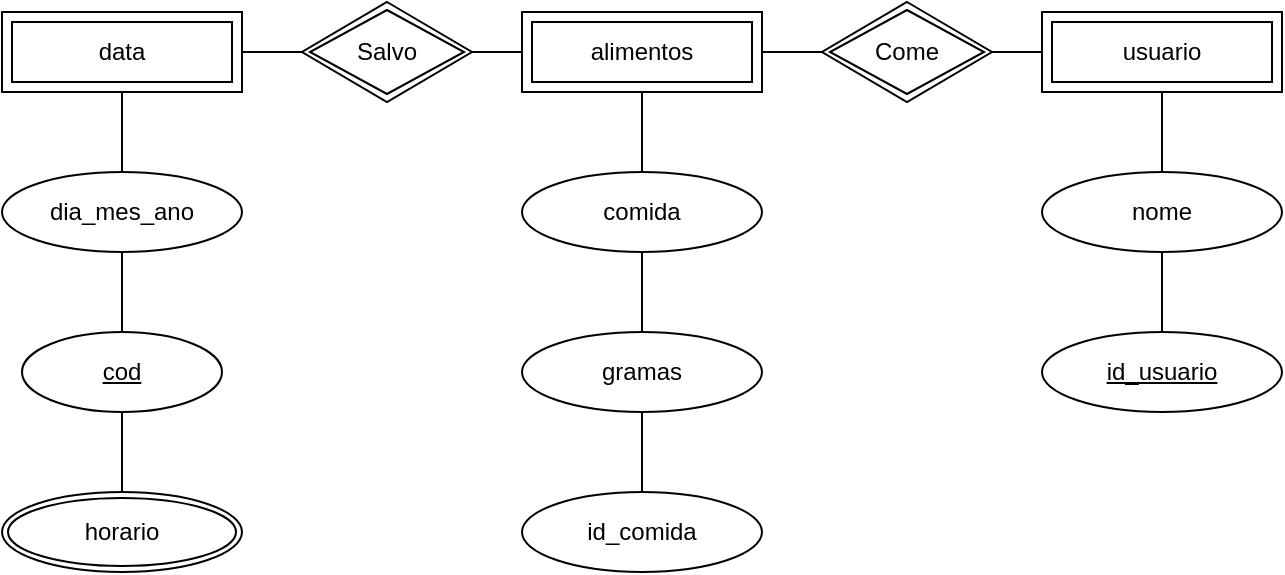 <mxfile version="15.1.3" type="device" pages="2"><diagram id="PWeCyZpY2ihINVN7u3GQ" name="Page-1"><mxGraphModel dx="1422" dy="822" grid="1" gridSize="10" guides="1" tooltips="1" connect="1" arrows="1" fold="1" page="1" pageScale="1" pageWidth="850" pageHeight="1100" math="0" shadow="0"><root><mxCell id="0"/><mxCell id="1" parent="0"/><mxCell id="b40gj8-L2qnp9VPfhcE5-8" value="usuario" style="shape=ext;margin=3;double=1;whiteSpace=wrap;html=1;align=center;" parent="1" vertex="1"><mxGeometry x="560" y="40" width="120" height="40" as="geometry"/></mxCell><mxCell id="b40gj8-L2qnp9VPfhcE5-9" value="data" style="shape=ext;margin=3;double=1;whiteSpace=wrap;html=1;align=center;" parent="1" vertex="1"><mxGeometry x="40" y="40" width="120" height="40" as="geometry"/></mxCell><mxCell id="b40gj8-L2qnp9VPfhcE5-10" value="alimentos" style="shape=ext;margin=3;double=1;whiteSpace=wrap;html=1;align=center;" parent="1" vertex="1"><mxGeometry x="300" y="40" width="120" height="40" as="geometry"/></mxCell><mxCell id="b40gj8-L2qnp9VPfhcE5-11" value="nome" style="ellipse;whiteSpace=wrap;html=1;align=center;" parent="1" vertex="1"><mxGeometry x="560" y="120" width="120" height="40" as="geometry"/></mxCell><mxCell id="b40gj8-L2qnp9VPfhcE5-12" value="comida" style="ellipse;whiteSpace=wrap;html=1;align=center;" parent="1" vertex="1"><mxGeometry x="300" y="120" width="120" height="40" as="geometry"/></mxCell><mxCell id="b40gj8-L2qnp9VPfhcE5-13" value="gramas" style="ellipse;whiteSpace=wrap;html=1;align=center;" parent="1" vertex="1"><mxGeometry x="300" y="200" width="120" height="40" as="geometry"/></mxCell><mxCell id="b40gj8-L2qnp9VPfhcE5-14" value="cod" style="ellipse;whiteSpace=wrap;html=1;align=center;fontStyle=4;" parent="1" vertex="1"><mxGeometry x="50" y="200" width="100" height="40" as="geometry"/></mxCell><mxCell id="b40gj8-L2qnp9VPfhcE5-16" value="id_comida" style="ellipse;whiteSpace=wrap;html=1;align=center;" parent="1" vertex="1"><mxGeometry x="300" y="280" width="120" height="40" as="geometry"/></mxCell><mxCell id="b40gj8-L2qnp9VPfhcE5-17" value="id_usuario&lt;br&gt;" style="ellipse;whiteSpace=wrap;html=1;align=center;fontStyle=4;" parent="1" vertex="1"><mxGeometry x="560" y="200" width="120" height="40" as="geometry"/></mxCell><mxCell id="rHIJjlsMWRBKNtpjvM2J-3" value="" style="endArrow=none;html=1;entryX=0.5;entryY=1;entryDx=0;entryDy=0;exitX=0.5;exitY=0;exitDx=0;exitDy=0;" edge="1" parent="1" source="b40gj8-L2qnp9VPfhcE5-11" target="b40gj8-L2qnp9VPfhcE5-8"><mxGeometry width="50" height="50" relative="1" as="geometry"><mxPoint x="610" y="130" as="sourcePoint"/><mxPoint x="660" y="80" as="targetPoint"/></mxGeometry></mxCell><mxCell id="rHIJjlsMWRBKNtpjvM2J-4" value="" style="endArrow=none;html=1;entryX=0.5;entryY=0;entryDx=0;entryDy=0;exitX=0.5;exitY=1;exitDx=0;exitDy=0;" edge="1" parent="1" source="b40gj8-L2qnp9VPfhcE5-11" target="b40gj8-L2qnp9VPfhcE5-17"><mxGeometry width="50" height="50" relative="1" as="geometry"><mxPoint x="710" y="150" as="sourcePoint"/><mxPoint x="630" y="90" as="targetPoint"/></mxGeometry></mxCell><mxCell id="rHIJjlsMWRBKNtpjvM2J-5" value="" style="endArrow=none;html=1;entryX=0.5;entryY=1;entryDx=0;entryDy=0;exitX=0.5;exitY=0;exitDx=0;exitDy=0;" edge="1" parent="1" source="b40gj8-L2qnp9VPfhcE5-12" target="b40gj8-L2qnp9VPfhcE5-10"><mxGeometry width="50" height="50" relative="1" as="geometry"><mxPoint x="640" y="140" as="sourcePoint"/><mxPoint x="640" y="100" as="targetPoint"/></mxGeometry></mxCell><mxCell id="rHIJjlsMWRBKNtpjvM2J-6" value="" style="endArrow=none;html=1;entryX=0.5;entryY=1;entryDx=0;entryDy=0;exitX=0.5;exitY=0;exitDx=0;exitDy=0;" edge="1" parent="1" source="b40gj8-L2qnp9VPfhcE5-13" target="b40gj8-L2qnp9VPfhcE5-12"><mxGeometry width="50" height="50" relative="1" as="geometry"><mxPoint x="370" y="130" as="sourcePoint"/><mxPoint x="370" y="90" as="targetPoint"/></mxGeometry></mxCell><mxCell id="rHIJjlsMWRBKNtpjvM2J-7" value="" style="endArrow=none;html=1;entryX=0.5;entryY=1;entryDx=0;entryDy=0;exitX=0.5;exitY=0;exitDx=0;exitDy=0;" edge="1" parent="1" source="b40gj8-L2qnp9VPfhcE5-16" target="b40gj8-L2qnp9VPfhcE5-13"><mxGeometry width="50" height="50" relative="1" as="geometry"><mxPoint x="370" y="210" as="sourcePoint"/><mxPoint x="370" y="170" as="targetPoint"/></mxGeometry></mxCell><mxCell id="rHIJjlsMWRBKNtpjvM2J-8" value="" style="endArrow=none;html=1;entryX=0.5;entryY=1;entryDx=0;entryDy=0;exitX=0.5;exitY=0;exitDx=0;exitDy=0;" edge="1" parent="1" target="b40gj8-L2qnp9VPfhcE5-9"><mxGeometry width="50" height="50" relative="1" as="geometry"><mxPoint x="100" y="120" as="sourcePoint"/><mxPoint x="380" y="180" as="targetPoint"/></mxGeometry></mxCell><mxCell id="rHIJjlsMWRBKNtpjvM2J-9" value="" style="endArrow=none;html=1;entryX=0.5;entryY=1;entryDx=0;entryDy=0;exitX=0.5;exitY=0;exitDx=0;exitDy=0;" edge="1" parent="1" source="b40gj8-L2qnp9VPfhcE5-14"><mxGeometry width="50" height="50" relative="1" as="geometry"><mxPoint x="390" y="230" as="sourcePoint"/><mxPoint x="100" y="160" as="targetPoint"/></mxGeometry></mxCell><mxCell id="rHIJjlsMWRBKNtpjvM2J-11" value="Come" style="shape=rhombus;double=1;perimeter=rhombusPerimeter;whiteSpace=wrap;html=1;align=center;" vertex="1" parent="1"><mxGeometry x="450" y="35" width="85" height="50" as="geometry"/></mxCell><mxCell id="rHIJjlsMWRBKNtpjvM2J-13" value="" style="endArrow=none;html=1;entryX=0;entryY=0.5;entryDx=0;entryDy=0;exitX=1;exitY=0.5;exitDx=0;exitDy=0;" edge="1" parent="1" source="rHIJjlsMWRBKNtpjvM2J-11" target="b40gj8-L2qnp9VPfhcE5-8"><mxGeometry width="50" height="50" relative="1" as="geometry"><mxPoint x="370" y="130" as="sourcePoint"/><mxPoint x="370" y="90" as="targetPoint"/></mxGeometry></mxCell><mxCell id="rHIJjlsMWRBKNtpjvM2J-15" value="" style="endArrow=none;html=1;entryX=0;entryY=0.5;entryDx=0;entryDy=0;exitX=1;exitY=0.5;exitDx=0;exitDy=0;" edge="1" parent="1" source="b40gj8-L2qnp9VPfhcE5-10" target="rHIJjlsMWRBKNtpjvM2J-11"><mxGeometry width="50" height="50" relative="1" as="geometry"><mxPoint x="545" y="70" as="sourcePoint"/><mxPoint x="570" y="70" as="targetPoint"/></mxGeometry></mxCell><mxCell id="rHIJjlsMWRBKNtpjvM2J-17" value="Salvo" style="shape=rhombus;double=1;perimeter=rhombusPerimeter;whiteSpace=wrap;html=1;align=center;" vertex="1" parent="1"><mxGeometry x="190" y="35" width="85" height="50" as="geometry"/></mxCell><mxCell id="rHIJjlsMWRBKNtpjvM2J-18" value="" style="endArrow=none;html=1;exitX=1;exitY=0.5;exitDx=0;exitDy=0;" edge="1" parent="1" source="rHIJjlsMWRBKNtpjvM2J-17"><mxGeometry width="50" height="50" relative="1" as="geometry"><mxPoint x="545" y="70" as="sourcePoint"/><mxPoint x="300" y="60" as="targetPoint"/></mxGeometry></mxCell><mxCell id="rHIJjlsMWRBKNtpjvM2J-19" value="" style="endArrow=none;html=1;entryX=1;entryY=0.5;entryDx=0;entryDy=0;" edge="1" parent="1" target="b40gj8-L2qnp9VPfhcE5-9"><mxGeometry width="50" height="50" relative="1" as="geometry"><mxPoint x="190" y="60" as="sourcePoint"/><mxPoint x="310" y="70" as="targetPoint"/></mxGeometry></mxCell><mxCell id="2lBOiR81SFTS-B1WVFHg-1" value="horario" style="ellipse;shape=doubleEllipse;margin=3;whiteSpace=wrap;html=1;align=center;" vertex="1" parent="1"><mxGeometry x="40" y="280" width="120" height="40" as="geometry"/></mxCell><mxCell id="2lBOiR81SFTS-B1WVFHg-2" value="dia_mes_ano" style="ellipse;whiteSpace=wrap;html=1;align=center;" vertex="1" parent="1"><mxGeometry x="40" y="120" width="120" height="40" as="geometry"/></mxCell><mxCell id="2lBOiR81SFTS-B1WVFHg-3" value="" style="endArrow=none;html=1;entryX=0.5;entryY=0;entryDx=0;entryDy=0;exitX=0.5;exitY=1;exitDx=0;exitDy=0;" edge="1" parent="1" source="b40gj8-L2qnp9VPfhcE5-14" target="2lBOiR81SFTS-B1WVFHg-1"><mxGeometry width="50" height="50" relative="1" as="geometry"><mxPoint x="110" y="210" as="sourcePoint"/><mxPoint x="110" y="170" as="targetPoint"/></mxGeometry></mxCell></root></mxGraphModel></diagram><diagram id="Ysmimv1iyj3RPwOpBMoS" name="Page-2"><mxGraphModel dx="1422" dy="822" grid="1" gridSize="10" guides="1" tooltips="1" connect="1" arrows="1" fold="1" page="1" pageScale="1" pageWidth="850" pageHeight="1100" math="0" shadow="0"><root><mxCell id="bmRQiZLJ-EJA_0mN1SdH-0"/><mxCell id="bmRQiZLJ-EJA_0mN1SdH-1" parent="bmRQiZLJ-EJA_0mN1SdH-0"/><mxCell id="gAmN8zf-klbWK2DB4wlw-0" value="usuario" style="shape=table;startSize=30;container=1;collapsible=1;childLayout=tableLayout;fixedRows=1;rowLines=0;fontStyle=1;align=center;resizeLast=1;" parent="bmRQiZLJ-EJA_0mN1SdH-1" vertex="1"><mxGeometry x="40" y="40" width="180" height="120" as="geometry"/></mxCell><mxCell id="gAmN8zf-klbWK2DB4wlw-1" value="" style="shape=partialRectangle;collapsible=0;dropTarget=0;pointerEvents=0;fillColor=none;top=0;left=0;bottom=1;right=0;points=[[0,0.5],[1,0.5]];portConstraint=eastwest;" parent="gAmN8zf-klbWK2DB4wlw-0" vertex="1"><mxGeometry y="30" width="180" height="30" as="geometry"/></mxCell><mxCell id="gAmN8zf-klbWK2DB4wlw-2" value="PK" style="shape=partialRectangle;connectable=0;fillColor=none;top=0;left=0;bottom=0;right=0;fontStyle=1;overflow=hidden;" parent="gAmN8zf-klbWK2DB4wlw-1" vertex="1"><mxGeometry width="30" height="30" as="geometry"/></mxCell><mxCell id="gAmN8zf-klbWK2DB4wlw-3" value="id_usuario" style="shape=partialRectangle;connectable=0;fillColor=none;top=0;left=0;bottom=0;right=0;align=left;spacingLeft=6;fontStyle=5;overflow=hidden;" parent="gAmN8zf-klbWK2DB4wlw-1" vertex="1"><mxGeometry x="30" width="150" height="30" as="geometry"/></mxCell><mxCell id="gAmN8zf-klbWK2DB4wlw-4" value="" style="shape=partialRectangle;collapsible=0;dropTarget=0;pointerEvents=0;fillColor=none;top=0;left=0;bottom=0;right=0;points=[[0,0.5],[1,0.5]];portConstraint=eastwest;" parent="gAmN8zf-klbWK2DB4wlw-0" vertex="1"><mxGeometry y="60" width="180" height="30" as="geometry"/></mxCell><mxCell id="gAmN8zf-klbWK2DB4wlw-5" value="" style="shape=partialRectangle;connectable=0;fillColor=none;top=0;left=0;bottom=0;right=0;editable=1;overflow=hidden;" parent="gAmN8zf-klbWK2DB4wlw-4" vertex="1"><mxGeometry width="30" height="30" as="geometry"/></mxCell><mxCell id="gAmN8zf-klbWK2DB4wlw-6" value="nome" style="shape=partialRectangle;connectable=0;fillColor=none;top=0;left=0;bottom=0;right=0;align=left;spacingLeft=6;overflow=hidden;" parent="gAmN8zf-klbWK2DB4wlw-4" vertex="1"><mxGeometry x="30" width="150" height="30" as="geometry"/></mxCell><mxCell id="gAmN8zf-klbWK2DB4wlw-13" value="data" style="shape=table;startSize=30;container=1;collapsible=1;childLayout=tableLayout;fixedRows=1;rowLines=0;fontStyle=1;align=center;resizeLast=1;" parent="bmRQiZLJ-EJA_0mN1SdH-1" vertex="1"><mxGeometry x="280" y="40" width="180" height="120" as="geometry"/></mxCell><mxCell id="gAmN8zf-klbWK2DB4wlw-14" value="" style="shape=partialRectangle;collapsible=0;dropTarget=0;pointerEvents=0;fillColor=none;top=0;left=0;bottom=1;right=0;points=[[0,0.5],[1,0.5]];portConstraint=eastwest;" parent="gAmN8zf-klbWK2DB4wlw-13" vertex="1"><mxGeometry y="30" width="180" height="30" as="geometry"/></mxCell><mxCell id="gAmN8zf-klbWK2DB4wlw-15" value="PK" style="shape=partialRectangle;connectable=0;fillColor=none;top=0;left=0;bottom=0;right=0;fontStyle=1;overflow=hidden;" parent="gAmN8zf-klbWK2DB4wlw-14" vertex="1"><mxGeometry width="30" height="30" as="geometry"/></mxCell><mxCell id="gAmN8zf-klbWK2DB4wlw-16" value="diamesano" style="shape=partialRectangle;connectable=0;fillColor=none;top=0;left=0;bottom=0;right=0;align=left;spacingLeft=6;fontStyle=5;overflow=hidden;" parent="gAmN8zf-klbWK2DB4wlw-14" vertex="1"><mxGeometry x="30" width="150" height="30" as="geometry"/></mxCell><mxCell id="gAmN8zf-klbWK2DB4wlw-17" value="" style="shape=partialRectangle;collapsible=0;dropTarget=0;pointerEvents=0;fillColor=none;top=0;left=0;bottom=0;right=0;points=[[0,0.5],[1,0.5]];portConstraint=eastwest;" parent="gAmN8zf-klbWK2DB4wlw-13" vertex="1"><mxGeometry y="60" width="180" height="60" as="geometry"/></mxCell><mxCell id="gAmN8zf-klbWK2DB4wlw-18" value="" style="shape=partialRectangle;connectable=0;fillColor=none;top=0;left=0;bottom=0;right=0;editable=1;overflow=hidden;" parent="gAmN8zf-klbWK2DB4wlw-17" vertex="1"><mxGeometry width="30" height="60" as="geometry"/></mxCell><mxCell id="gAmN8zf-klbWK2DB4wlw-19" value="horario" style="shape=partialRectangle;connectable=0;fillColor=none;top=0;left=0;bottom=0;right=0;align=left;spacingLeft=6;overflow=hidden;" parent="gAmN8zf-klbWK2DB4wlw-17" vertex="1"><mxGeometry x="30" width="150" height="60" as="geometry"/></mxCell><mxCell id="gAmN8zf-klbWK2DB4wlw-27" value="Table" style="shape=table;startSize=30;container=1;collapsible=1;childLayout=tableLayout;fixedRows=1;rowLines=0;fontStyle=1;align=center;resizeLast=1;" parent="bmRQiZLJ-EJA_0mN1SdH-1" vertex="1"><mxGeometry x="520" y="40" width="180" height="130" as="geometry"/></mxCell><mxCell id="gAmN8zf-klbWK2DB4wlw-28" value="" style="shape=partialRectangle;collapsible=0;dropTarget=0;pointerEvents=0;fillColor=none;top=0;left=0;bottom=1;right=0;points=[[0,0.5],[1,0.5]];portConstraint=eastwest;" parent="gAmN8zf-klbWK2DB4wlw-27" vertex="1"><mxGeometry y="30" width="180" height="30" as="geometry"/></mxCell><mxCell id="gAmN8zf-klbWK2DB4wlw-29" value="PK" style="shape=partialRectangle;connectable=0;fillColor=none;top=0;left=0;bottom=0;right=0;fontStyle=1;overflow=hidden;" parent="gAmN8zf-klbWK2DB4wlw-28" vertex="1"><mxGeometry width="30" height="30" as="geometry"/></mxCell><mxCell id="gAmN8zf-klbWK2DB4wlw-30" value="id_comida" style="shape=partialRectangle;connectable=0;fillColor=none;top=0;left=0;bottom=0;right=0;align=left;spacingLeft=6;fontStyle=5;overflow=hidden;" parent="gAmN8zf-klbWK2DB4wlw-28" vertex="1"><mxGeometry x="30" width="150" height="30" as="geometry"/></mxCell><mxCell id="gAmN8zf-klbWK2DB4wlw-31" value="" style="shape=partialRectangle;collapsible=0;dropTarget=0;pointerEvents=0;fillColor=none;top=0;left=0;bottom=0;right=0;points=[[0,0.5],[1,0.5]];portConstraint=eastwest;" parent="gAmN8zf-klbWK2DB4wlw-27" vertex="1"><mxGeometry y="60" width="180" height="30" as="geometry"/></mxCell><mxCell id="gAmN8zf-klbWK2DB4wlw-32" value="" style="shape=partialRectangle;connectable=0;fillColor=none;top=0;left=0;bottom=0;right=0;editable=1;overflow=hidden;" parent="gAmN8zf-klbWK2DB4wlw-31" vertex="1"><mxGeometry width="30" height="30" as="geometry"/></mxCell><mxCell id="gAmN8zf-klbWK2DB4wlw-33" value="comida" style="shape=partialRectangle;connectable=0;fillColor=none;top=0;left=0;bottom=0;right=0;align=left;spacingLeft=6;overflow=hidden;" parent="gAmN8zf-klbWK2DB4wlw-31" vertex="1"><mxGeometry x="30" width="150" height="30" as="geometry"/></mxCell><mxCell id="gAmN8zf-klbWK2DB4wlw-34" value="" style="shape=partialRectangle;collapsible=0;dropTarget=0;pointerEvents=0;fillColor=none;top=0;left=0;bottom=0;right=0;points=[[0,0.5],[1,0.5]];portConstraint=eastwest;" parent="gAmN8zf-klbWK2DB4wlw-27" vertex="1"><mxGeometry y="90" width="180" height="30" as="geometry"/></mxCell><mxCell id="gAmN8zf-klbWK2DB4wlw-35" value="" style="shape=partialRectangle;connectable=0;fillColor=none;top=0;left=0;bottom=0;right=0;editable=1;overflow=hidden;" parent="gAmN8zf-klbWK2DB4wlw-34" vertex="1"><mxGeometry width="30" height="30" as="geometry"/></mxCell><mxCell id="gAmN8zf-klbWK2DB4wlw-36" value="gramas" style="shape=partialRectangle;connectable=0;fillColor=none;top=0;left=0;bottom=0;right=0;align=left;spacingLeft=6;overflow=hidden;" parent="gAmN8zf-klbWK2DB4wlw-34" vertex="1"><mxGeometry x="30" width="150" height="30" as="geometry"/></mxCell></root></mxGraphModel></diagram></mxfile>